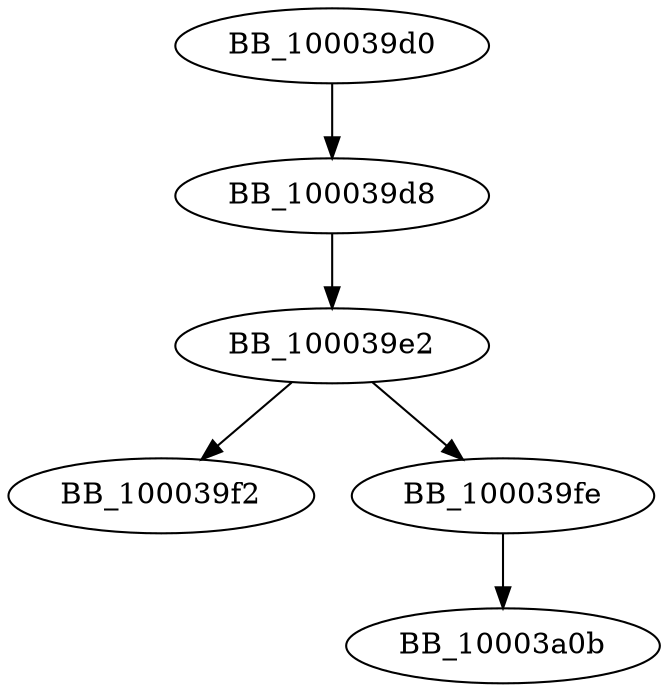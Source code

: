 DiGraph sub_100039D0{
BB_100039d0->BB_100039d8
BB_100039d8->BB_100039e2
BB_100039e2->BB_100039f2
BB_100039e2->BB_100039fe
BB_100039fe->BB_10003a0b
}
